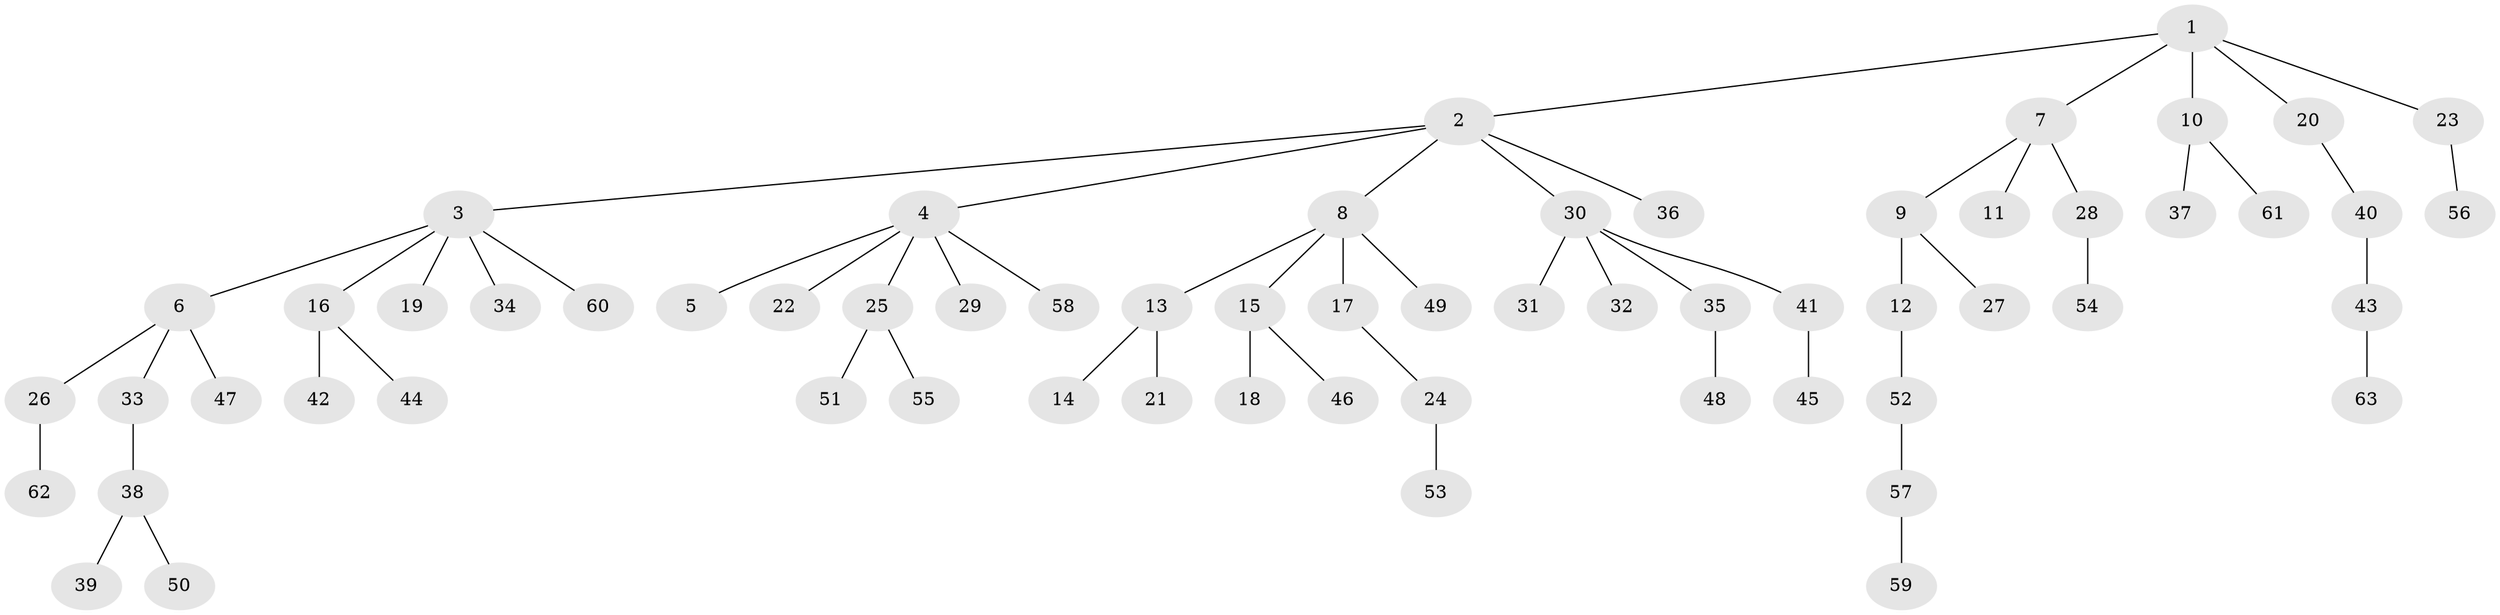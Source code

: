 // coarse degree distribution, {4: 0.05263157894736842, 7: 0.05263157894736842, 3: 0.10526315789473684, 2: 0.21052631578947367, 1: 0.5789473684210527}
// Generated by graph-tools (version 1.1) at 2025/51/03/04/25 22:51:28]
// undirected, 63 vertices, 62 edges
graph export_dot {
  node [color=gray90,style=filled];
  1;
  2;
  3;
  4;
  5;
  6;
  7;
  8;
  9;
  10;
  11;
  12;
  13;
  14;
  15;
  16;
  17;
  18;
  19;
  20;
  21;
  22;
  23;
  24;
  25;
  26;
  27;
  28;
  29;
  30;
  31;
  32;
  33;
  34;
  35;
  36;
  37;
  38;
  39;
  40;
  41;
  42;
  43;
  44;
  45;
  46;
  47;
  48;
  49;
  50;
  51;
  52;
  53;
  54;
  55;
  56;
  57;
  58;
  59;
  60;
  61;
  62;
  63;
  1 -- 2;
  1 -- 7;
  1 -- 10;
  1 -- 20;
  1 -- 23;
  2 -- 3;
  2 -- 4;
  2 -- 8;
  2 -- 30;
  2 -- 36;
  3 -- 6;
  3 -- 16;
  3 -- 19;
  3 -- 34;
  3 -- 60;
  4 -- 5;
  4 -- 22;
  4 -- 25;
  4 -- 29;
  4 -- 58;
  6 -- 26;
  6 -- 33;
  6 -- 47;
  7 -- 9;
  7 -- 11;
  7 -- 28;
  8 -- 13;
  8 -- 15;
  8 -- 17;
  8 -- 49;
  9 -- 12;
  9 -- 27;
  10 -- 37;
  10 -- 61;
  12 -- 52;
  13 -- 14;
  13 -- 21;
  15 -- 18;
  15 -- 46;
  16 -- 42;
  16 -- 44;
  17 -- 24;
  20 -- 40;
  23 -- 56;
  24 -- 53;
  25 -- 51;
  25 -- 55;
  26 -- 62;
  28 -- 54;
  30 -- 31;
  30 -- 32;
  30 -- 35;
  30 -- 41;
  33 -- 38;
  35 -- 48;
  38 -- 39;
  38 -- 50;
  40 -- 43;
  41 -- 45;
  43 -- 63;
  52 -- 57;
  57 -- 59;
}
